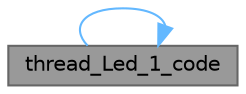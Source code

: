 digraph "thread_Led_1_code"
{
 // LATEX_PDF_SIZE
  bgcolor="transparent";
  edge [fontname=Helvetica,fontsize=10,labelfontname=Helvetica,labelfontsize=10];
  node [fontname=Helvetica,fontsize=10,shape=box,height=0.2,width=0.4];
  rankdir="LR";
  Node1 [label="thread_Led_1_code",height=0.2,width=0.4,color="gray40", fillcolor="grey60", style="filled", fontcolor="black",tooltip="Thread code implementation for LED 1."];
  Node1 -> Node1 [color="steelblue1",style="solid"];
}
